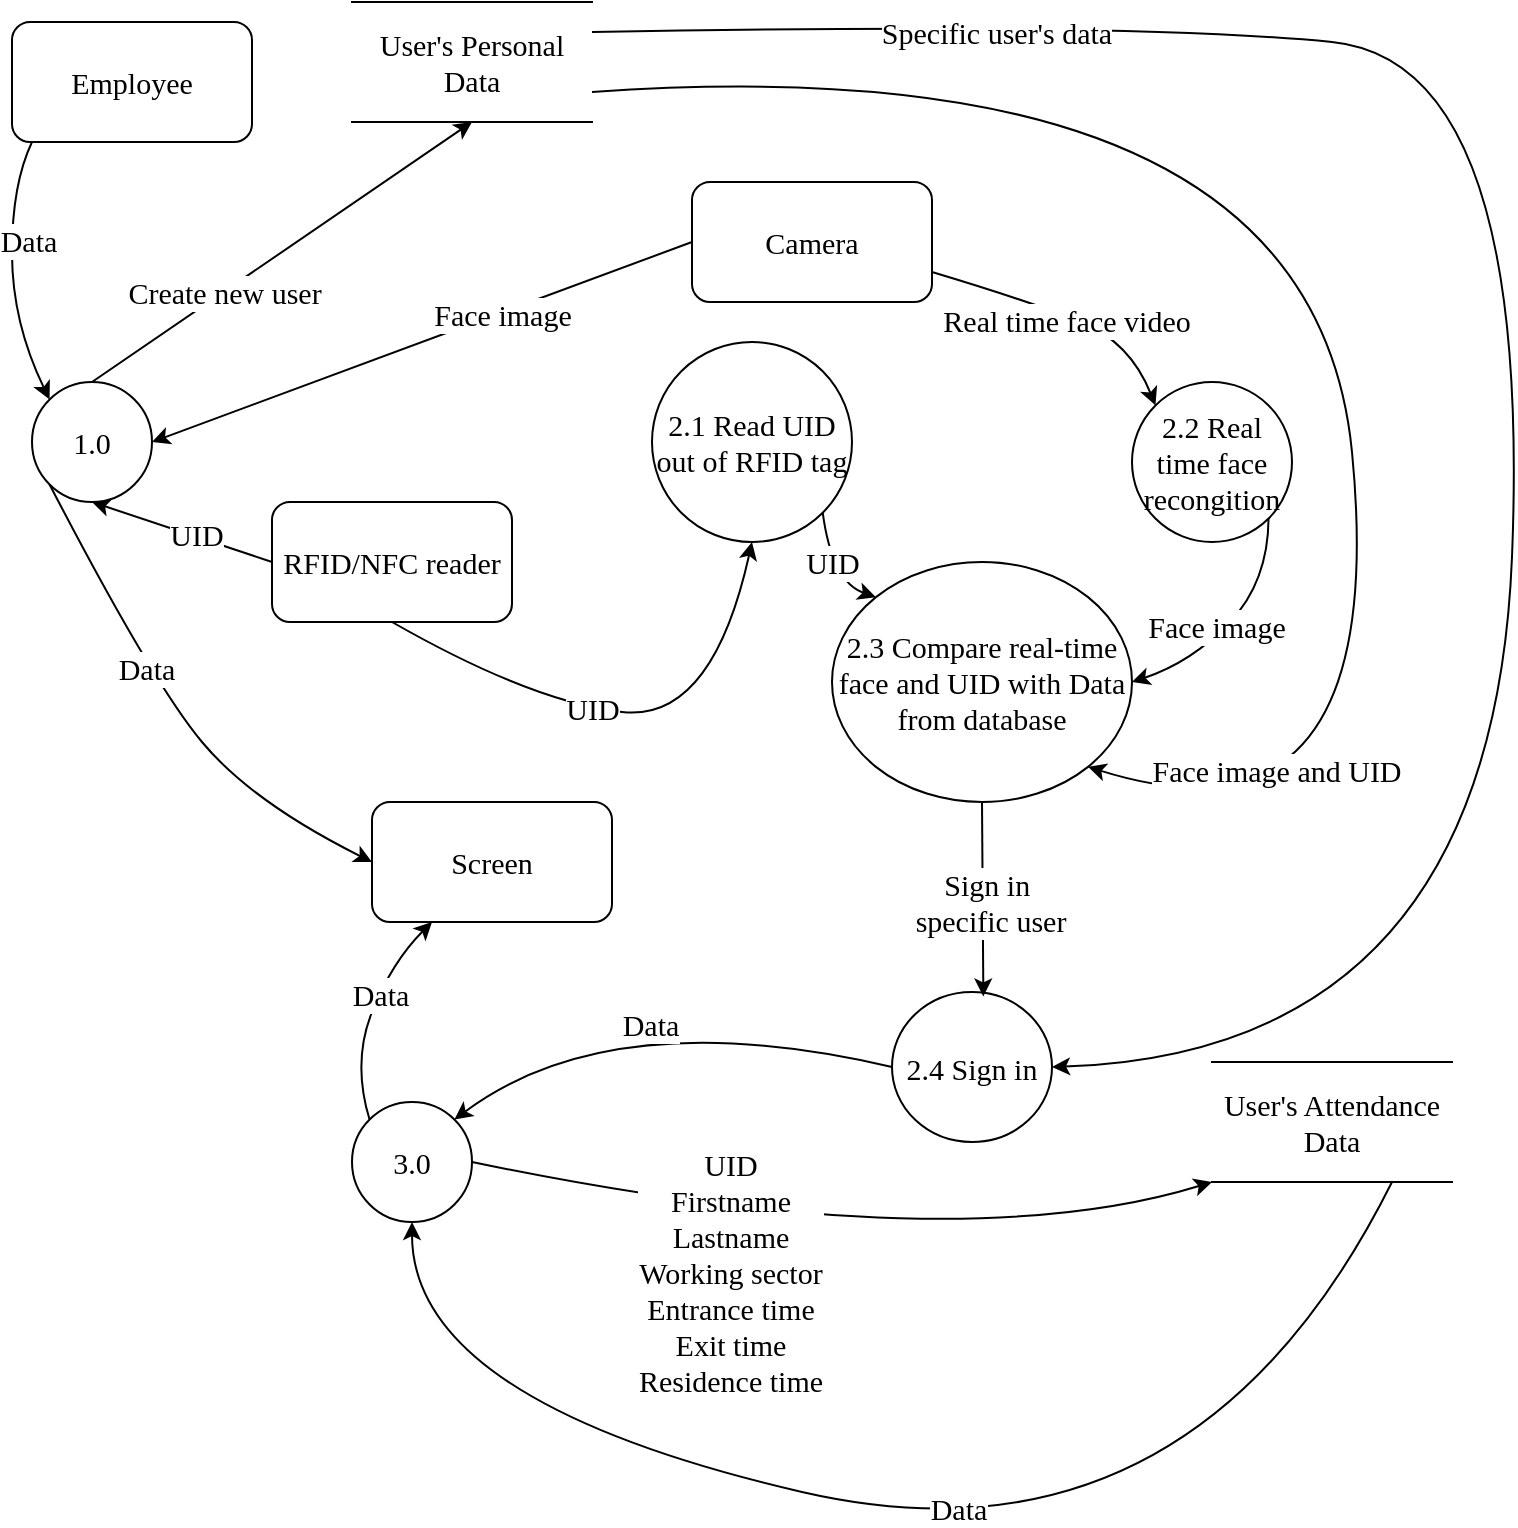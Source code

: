 <mxfile version="19.0.3" type="device"><diagram id="48Ti4a2o96BWrbXMQiaO" name="Page-1"><mxGraphModel dx="1037" dy="640" grid="1" gridSize="10" guides="1" tooltips="1" connect="1" arrows="1" fold="1" page="1" pageScale="1" pageWidth="827" pageHeight="1169" math="0" shadow="0"><root><mxCell id="0"/><mxCell id="1" parent="0"/><mxCell id="D2a95OKzljxfDCXw_Kl4-2" value="User's Personal Data" style="shape=partialRectangle;whiteSpace=wrap;html=1;left=0;right=0;fillColor=none;fontFamily=Times New Roman;fontSize=15;" parent="1" vertex="1"><mxGeometry x="240" y="30" width="120" height="60" as="geometry"/></mxCell><mxCell id="D2a95OKzljxfDCXw_Kl4-3" value="Employee" style="rounded=1;whiteSpace=wrap;html=1;fontFamily=Times New Roman;fontSize=15;" parent="1" vertex="1"><mxGeometry x="70" y="40" width="120" height="60" as="geometry"/></mxCell><mxCell id="D2a95OKzljxfDCXw_Kl4-20" style="edgeStyle=orthogonalEdgeStyle;rounded=0;orthogonalLoop=1;jettySize=auto;html=1;exitX=0.5;exitY=0;exitDx=0;exitDy=0;fontFamily=Times New Roman;fontSize=15;" parent="1" edge="1"><mxGeometry relative="1" as="geometry"><mxPoint x="410" y="250" as="targetPoint"/></mxGeometry></mxCell><mxCell id="D2a95OKzljxfDCXw_Kl4-25" value="Card's informations" style="edgeLabel;html=1;align=center;verticalAlign=middle;resizable=0;points=[];fontSize=15;fontFamily=Times New Roman;" parent="D2a95OKzljxfDCXw_Kl4-20" vertex="1" connectable="0"><mxGeometry x="-0.236" y="1" relative="1" as="geometry"><mxPoint y="22" as="offset"/></mxGeometry></mxCell><mxCell id="D2a95OKzljxfDCXw_Kl4-8" value="2.3 Compare real-time face and UID with Data from database" style="ellipse;whiteSpace=wrap;html=1;fontFamily=Times New Roman;fontSize=15;" parent="1" vertex="1"><mxGeometry x="480" y="310" width="150" height="120" as="geometry"/></mxCell><mxCell id="D2a95OKzljxfDCXw_Kl4-10" value="Camera" style="rounded=1;whiteSpace=wrap;html=1;fontFamily=Times New Roman;fontSize=15;" parent="1" vertex="1"><mxGeometry x="410" y="120" width="120" height="60" as="geometry"/></mxCell><mxCell id="D2a95OKzljxfDCXw_Kl4-11" value="Screen" style="rounded=1;whiteSpace=wrap;html=1;fontFamily=Times New Roman;fontSize=15;" parent="1" vertex="1"><mxGeometry x="250" y="430" width="120" height="60" as="geometry"/></mxCell><mxCell id="D2a95OKzljxfDCXw_Kl4-12" value="RFID/NFC reader" style="rounded=1;whiteSpace=wrap;html=1;fontFamily=Times New Roman;fontSize=15;" parent="1" vertex="1"><mxGeometry x="200" y="280" width="120" height="60" as="geometry"/></mxCell><mxCell id="D2a95OKzljxfDCXw_Kl4-15" value="" style="curved=1;endArrow=classic;html=1;rounded=0;fontFamily=Times New Roman;fontSize=15;exitX=0;exitY=1;exitDx=0;exitDy=0;entryX=0;entryY=0;entryDx=0;entryDy=0;" parent="1" target="D2a95OKzljxfDCXw_Kl4-47" edge="1"><mxGeometry width="50" height="50" relative="1" as="geometry"><mxPoint x="80" y="100" as="sourcePoint"/><mxPoint x="77.574" y="291.716" as="targetPoint"/><Array as="points"><mxPoint x="70" y="121"/><mxPoint x="70" y="190"/></Array></mxGeometry></mxCell><mxCell id="D2a95OKzljxfDCXw_Kl4-41" value="Data" style="edgeLabel;html=1;align=center;verticalAlign=middle;resizable=0;points=[];fontSize=15;fontFamily=Times New Roman;" parent="D2a95OKzljxfDCXw_Kl4-15" vertex="1" connectable="0"><mxGeometry x="-0.002" y="1" relative="1" as="geometry"><mxPoint x="7" y="-16" as="offset"/></mxGeometry></mxCell><mxCell id="D2a95OKzljxfDCXw_Kl4-16" value="" style="curved=1;endArrow=classic;html=1;rounded=0;fontFamily=Times New Roman;fontSize=15;exitX=0;exitY=0.5;exitDx=0;exitDy=0;entryX=0.5;entryY=1;entryDx=0;entryDy=0;" parent="1" source="D2a95OKzljxfDCXw_Kl4-12" target="D2a95OKzljxfDCXw_Kl4-47" edge="1"><mxGeometry width="50" height="50" relative="1" as="geometry"><mxPoint x="220" y="440" as="sourcePoint"/><mxPoint x="350" y="400" as="targetPoint"/><Array as="points"/></mxGeometry></mxCell><mxCell id="D2a95OKzljxfDCXw_Kl4-22" value="UID" style="edgeLabel;html=1;align=center;verticalAlign=middle;resizable=0;points=[];fontSize=15;fontFamily=Times New Roman;" parent="D2a95OKzljxfDCXw_Kl4-16" vertex="1" connectable="0"><mxGeometry x="-0.133" y="-1" relative="1" as="geometry"><mxPoint as="offset"/></mxGeometry></mxCell><mxCell id="D2a95OKzljxfDCXw_Kl4-17" value="" style="curved=1;endArrow=classic;html=1;rounded=0;fontFamily=Times New Roman;fontSize=15;entryX=1;entryY=0.5;entryDx=0;entryDy=0;exitX=0;exitY=0.5;exitDx=0;exitDy=0;" parent="1" source="D2a95OKzljxfDCXw_Kl4-10" target="D2a95OKzljxfDCXw_Kl4-47" edge="1"><mxGeometry width="50" height="50" relative="1" as="geometry"><mxPoint x="540" y="160" as="sourcePoint"/><mxPoint x="630" y="260" as="targetPoint"/><Array as="points"/></mxGeometry></mxCell><mxCell id="D2a95OKzljxfDCXw_Kl4-32" value="Face image" style="edgeLabel;html=1;align=center;verticalAlign=middle;resizable=0;points=[];fontSize=15;fontFamily=Times New Roman;" parent="D2a95OKzljxfDCXw_Kl4-17" vertex="1" connectable="0"><mxGeometry x="-0.293" y="1" relative="1" as="geometry"><mxPoint y="-1" as="offset"/></mxGeometry></mxCell><mxCell id="D2a95OKzljxfDCXw_Kl4-23" value="" style="curved=1;endArrow=classic;html=1;rounded=0;fontFamily=Times New Roman;fontSize=15;exitX=0.5;exitY=0;exitDx=0;exitDy=0;entryX=0.5;entryY=1;entryDx=0;entryDy=0;" parent="1" source="D2a95OKzljxfDCXw_Kl4-47" target="D2a95OKzljxfDCXw_Kl4-2" edge="1"><mxGeometry width="50" height="50" relative="1" as="geometry"><mxPoint x="410" y="170" as="sourcePoint"/><mxPoint x="490" y="110" as="targetPoint"/><Array as="points"/></mxGeometry></mxCell><mxCell id="D2a95OKzljxfDCXw_Kl4-26" value="Create new user" style="edgeLabel;html=1;align=center;verticalAlign=middle;resizable=0;points=[];fontSize=15;fontFamily=Times New Roman;" parent="D2a95OKzljxfDCXw_Kl4-23" vertex="1" connectable="0"><mxGeometry x="-0.311" relative="1" as="geometry"><mxPoint as="offset"/></mxGeometry></mxCell><mxCell id="D2a95OKzljxfDCXw_Kl4-47" value="1.0" style="ellipse;whiteSpace=wrap;html=1;fontFamily=Times New Roman;fontSize=15;" parent="1" vertex="1"><mxGeometry x="80" y="220" width="60" height="60" as="geometry"/></mxCell><mxCell id="9BydDUy9M2rx86zUnMPT-1" value="" style="curved=1;endArrow=classic;html=1;rounded=0;exitX=0;exitY=1;exitDx=0;exitDy=0;entryX=0;entryY=0.5;entryDx=0;entryDy=0;fontFamily=Times New Roman;fontSize=15;" parent="1" source="D2a95OKzljxfDCXw_Kl4-47" target="D2a95OKzljxfDCXw_Kl4-11" edge="1"><mxGeometry width="50" height="50" relative="1" as="geometry"><mxPoint x="350" y="340" as="sourcePoint"/><mxPoint x="400" y="290" as="targetPoint"/><Array as="points"><mxPoint x="140" y="370"/><mxPoint x="190" y="430"/></Array></mxGeometry></mxCell><mxCell id="9BydDUy9M2rx86zUnMPT-2" value="Data" style="edgeLabel;html=1;align=center;verticalAlign=middle;resizable=0;points=[];fontFamily=Times New Roman;fontSize=15;" parent="9BydDUy9M2rx86zUnMPT-1" vertex="1" connectable="0"><mxGeometry x="0.011" y="6" relative="1" as="geometry"><mxPoint x="-20" y="-17" as="offset"/></mxGeometry></mxCell><mxCell id="9BydDUy9M2rx86zUnMPT-4" value="2.4 Sign in" style="ellipse;whiteSpace=wrap;html=1;fontFamily=Times New Roman;fontSize=15;" parent="1" vertex="1"><mxGeometry x="510" y="525" width="80" height="75" as="geometry"/></mxCell><mxCell id="9BydDUy9M2rx86zUnMPT-5" value="2.2 Real time face recongition" style="ellipse;whiteSpace=wrap;html=1;fontFamily=Times New Roman;fontSize=15;" parent="1" vertex="1"><mxGeometry x="630" y="220" width="80" height="80" as="geometry"/></mxCell><mxCell id="9BydDUy9M2rx86zUnMPT-8" value="2.1 Read UID out of RFID tag" style="ellipse;whiteSpace=wrap;html=1;fontFamily=Times New Roman;fontSize=15;" parent="1" vertex="1"><mxGeometry x="390" y="200" width="100" height="100" as="geometry"/></mxCell><mxCell id="9BydDUy9M2rx86zUnMPT-9" value="3.0" style="ellipse;whiteSpace=wrap;html=1;fontFamily=Times New Roman;fontSize=15;" parent="1" vertex="1"><mxGeometry x="240" y="580" width="60" height="60" as="geometry"/></mxCell><mxCell id="9BydDUy9M2rx86zUnMPT-10" value="" style="curved=1;endArrow=classic;html=1;rounded=0;fontFamily=Times New Roman;fontSize=15;exitX=0.5;exitY=1;exitDx=0;exitDy=0;" parent="1" source="D2a95OKzljxfDCXw_Kl4-12" edge="1"><mxGeometry width="50" height="50" relative="1" as="geometry"><mxPoint x="370" y="410" as="sourcePoint"/><mxPoint x="440" y="300" as="targetPoint"/><Array as="points"><mxPoint x="330" y="380"/><mxPoint x="420" y="390"/></Array></mxGeometry></mxCell><mxCell id="9BydDUy9M2rx86zUnMPT-13" value="UID" style="edgeLabel;html=1;align=center;verticalAlign=middle;resizable=0;points=[];fontSize=15;fontFamily=Times New Roman;" parent="9BydDUy9M2rx86zUnMPT-10" vertex="1" connectable="0"><mxGeometry x="-0.16" y="1" relative="1" as="geometry"><mxPoint as="offset"/></mxGeometry></mxCell><mxCell id="9BydDUy9M2rx86zUnMPT-11" value="" style="curved=1;endArrow=classic;html=1;rounded=0;fontFamily=Times New Roman;fontSize=15;entryX=0;entryY=0;entryDx=0;entryDy=0;exitX=1;exitY=0.75;exitDx=0;exitDy=0;" parent="1" source="D2a95OKzljxfDCXw_Kl4-10" target="9BydDUy9M2rx86zUnMPT-5" edge="1"><mxGeometry width="50" height="50" relative="1" as="geometry"><mxPoint x="490" y="390" as="sourcePoint"/><mxPoint x="540" y="340" as="targetPoint"/><Array as="points"><mxPoint x="580" y="180"/><mxPoint x="629" y="200"/></Array></mxGeometry></mxCell><mxCell id="9BydDUy9M2rx86zUnMPT-12" value="Real time face video" style="edgeLabel;html=1;align=center;verticalAlign=middle;resizable=0;points=[];fontSize=15;fontFamily=Times New Roman;" parent="9BydDUy9M2rx86zUnMPT-11" vertex="1" connectable="0"><mxGeometry x="-0.309" relative="1" as="geometry"><mxPoint x="21" y="10" as="offset"/></mxGeometry></mxCell><mxCell id="9BydDUy9M2rx86zUnMPT-14" value="" style="curved=1;endArrow=classic;html=1;rounded=0;fontFamily=Times New Roman;fontSize=15;exitX=1;exitY=1;exitDx=0;exitDy=0;entryX=0;entryY=0;entryDx=0;entryDy=0;" parent="1" source="9BydDUy9M2rx86zUnMPT-8" target="D2a95OKzljxfDCXw_Kl4-8" edge="1"><mxGeometry width="50" height="50" relative="1" as="geometry"><mxPoint x="490" y="340" as="sourcePoint"/><mxPoint x="540" y="290" as="targetPoint"/><Array as="points"><mxPoint x="480" y="320"/></Array></mxGeometry></mxCell><mxCell id="9BydDUy9M2rx86zUnMPT-16" value="UID" style="edgeLabel;html=1;align=center;verticalAlign=middle;resizable=0;points=[];fontSize=15;fontFamily=Times New Roman;" parent="9BydDUy9M2rx86zUnMPT-14" vertex="1" connectable="0"><mxGeometry x="-0.119" y="1" relative="1" as="geometry"><mxPoint y="-1" as="offset"/></mxGeometry></mxCell><mxCell id="9BydDUy9M2rx86zUnMPT-17" value="" style="curved=1;endArrow=classic;html=1;rounded=0;fontFamily=Times New Roman;fontSize=15;exitX=1;exitY=1;exitDx=0;exitDy=0;entryX=1;entryY=0.5;entryDx=0;entryDy=0;" parent="1" source="9BydDUy9M2rx86zUnMPT-5" target="D2a95OKzljxfDCXw_Kl4-8" edge="1"><mxGeometry width="50" height="50" relative="1" as="geometry"><mxPoint x="760" y="370" as="sourcePoint"/><mxPoint x="710" y="420" as="targetPoint"/><Array as="points"><mxPoint x="698" y="320"/><mxPoint x="660" y="360"/></Array></mxGeometry></mxCell><mxCell id="9BydDUy9M2rx86zUnMPT-18" value="Face image" style="edgeLabel;html=1;align=center;verticalAlign=middle;resizable=0;points=[];fontSize=15;fontFamily=Times New Roman;" parent="9BydDUy9M2rx86zUnMPT-17" vertex="1" connectable="0"><mxGeometry x="0.1" y="-4" relative="1" as="geometry"><mxPoint as="offset"/></mxGeometry></mxCell><mxCell id="9BydDUy9M2rx86zUnMPT-19" value="" style="curved=1;endArrow=classic;html=1;rounded=0;fontFamily=Times New Roman;fontSize=15;exitX=1;exitY=0.75;exitDx=0;exitDy=0;entryX=1;entryY=1;entryDx=0;entryDy=0;" parent="1" source="D2a95OKzljxfDCXw_Kl4-2" target="D2a95OKzljxfDCXw_Kl4-8" edge="1"><mxGeometry width="50" height="50" relative="1" as="geometry"><mxPoint x="570" y="100" as="sourcePoint"/><mxPoint x="620" y="50" as="targetPoint"/><Array as="points"><mxPoint x="720" y="50"/><mxPoint x="760" y="460"/></Array></mxGeometry></mxCell><mxCell id="9BydDUy9M2rx86zUnMPT-20" value="Face image and UID" style="edgeLabel;html=1;align=center;verticalAlign=middle;resizable=0;points=[];fontSize=15;fontFamily=Times New Roman;" parent="9BydDUy9M2rx86zUnMPT-19" vertex="1" connectable="0"><mxGeometry x="0.837" y="-7" relative="1" as="geometry"><mxPoint x="19" y="-15" as="offset"/></mxGeometry></mxCell><mxCell id="9BydDUy9M2rx86zUnMPT-21" value="" style="curved=1;endArrow=classic;html=1;rounded=0;fontFamily=Times New Roman;fontSize=15;exitX=0.5;exitY=1;exitDx=0;exitDy=0;entryX=0.571;entryY=0.03;entryDx=0;entryDy=0;entryPerimeter=0;" parent="1" source="D2a95OKzljxfDCXw_Kl4-8" target="9BydDUy9M2rx86zUnMPT-4" edge="1"><mxGeometry width="50" height="50" relative="1" as="geometry"><mxPoint x="550" y="490" as="sourcePoint"/><mxPoint x="500" y="540" as="targetPoint"/><Array as="points"/></mxGeometry></mxCell><mxCell id="9BydDUy9M2rx86zUnMPT-24" value="Sign in&amp;nbsp;&lt;br&gt;specific user" style="edgeLabel;html=1;align=center;verticalAlign=middle;resizable=0;points=[];fontSize=15;fontFamily=Times New Roman;" parent="9BydDUy9M2rx86zUnMPT-21" vertex="1" connectable="0"><mxGeometry x="0.301" y="2" relative="1" as="geometry"><mxPoint x="1" y="-14" as="offset"/></mxGeometry></mxCell><mxCell id="9BydDUy9M2rx86zUnMPT-22" value="" style="curved=1;endArrow=classic;html=1;rounded=0;fontFamily=Times New Roman;fontSize=15;entryX=1;entryY=0;entryDx=0;entryDy=0;exitX=0;exitY=0.5;exitDx=0;exitDy=0;" parent="1" source="9BydDUy9M2rx86zUnMPT-4" target="9BydDUy9M2rx86zUnMPT-9" edge="1"><mxGeometry width="50" height="50" relative="1" as="geometry"><mxPoint x="380" y="570" as="sourcePoint"/><mxPoint x="430" y="520" as="targetPoint"/><Array as="points"><mxPoint x="370" y="530"/></Array></mxGeometry></mxCell><mxCell id="9BydDUy9M2rx86zUnMPT-23" value="Data" style="edgeLabel;html=1;align=center;verticalAlign=middle;resizable=0;points=[];fontSize=15;fontFamily=Times New Roman;" parent="9BydDUy9M2rx86zUnMPT-22" vertex="1" connectable="0"><mxGeometry x="0.159" y="-2" relative="1" as="geometry"><mxPoint x="15" y="12" as="offset"/></mxGeometry></mxCell><mxCell id="9BydDUy9M2rx86zUnMPT-26" value="User's Attendance&lt;br&gt;Data" style="shape=partialRectangle;whiteSpace=wrap;html=1;left=0;right=0;fillColor=none;fontFamily=Times New Roman;fontSize=15;" parent="1" vertex="1"><mxGeometry x="670" y="560" width="120" height="60" as="geometry"/></mxCell><mxCell id="9BydDUy9M2rx86zUnMPT-30" value="" style="curved=1;endArrow=classic;html=1;rounded=0;fontFamily=Times New Roman;fontSize=15;entryX=0;entryY=1;entryDx=0;entryDy=0;exitX=1;exitY=0.5;exitDx=0;exitDy=0;" parent="1" source="9BydDUy9M2rx86zUnMPT-9" target="9BydDUy9M2rx86zUnMPT-26" edge="1"><mxGeometry width="50" height="50" relative="1" as="geometry"><mxPoint x="540" y="710" as="sourcePoint"/><mxPoint x="590" y="660" as="targetPoint"/><Array as="points"><mxPoint x="540" y="660"/></Array></mxGeometry></mxCell><mxCell id="9BydDUy9M2rx86zUnMPT-31" value="UID&lt;br&gt;Firstname&lt;br&gt;Lastname&lt;br&gt;Working sector&lt;br&gt;Entrance time&lt;br&gt;Exit time&lt;br&gt;Residence time" style="edgeLabel;html=1;align=center;verticalAlign=middle;resizable=0;points=[];fontSize=15;fontFamily=Times New Roman;" parent="9BydDUy9M2rx86zUnMPT-30" vertex="1" connectable="0"><mxGeometry x="-0.355" y="23" relative="1" as="geometry"><mxPoint x="4" y="52" as="offset"/></mxGeometry></mxCell><mxCell id="9BydDUy9M2rx86zUnMPT-32" value="" style="curved=1;endArrow=classic;html=1;rounded=0;fontFamily=Times New Roman;fontSize=15;exitX=0.75;exitY=1;exitDx=0;exitDy=0;entryX=0.5;entryY=1;entryDx=0;entryDy=0;" parent="1" source="9BydDUy9M2rx86zUnMPT-26" target="9BydDUy9M2rx86zUnMPT-9" edge="1"><mxGeometry width="50" height="50" relative="1" as="geometry"><mxPoint x="340" y="730" as="sourcePoint"/><mxPoint x="240" y="680" as="targetPoint"/><Array as="points"><mxPoint x="660" y="820"/><mxPoint x="270" y="730"/></Array></mxGeometry></mxCell><mxCell id="9BydDUy9M2rx86zUnMPT-33" value="Data" style="edgeLabel;html=1;align=center;verticalAlign=middle;resizable=0;points=[];fontSize=15;fontFamily=Times New Roman;" parent="9BydDUy9M2rx86zUnMPT-32" vertex="1" connectable="0"><mxGeometry x="0.379" y="-3" relative="1" as="geometry"><mxPoint x="144" y="26" as="offset"/></mxGeometry></mxCell><mxCell id="9BydDUy9M2rx86zUnMPT-34" value="" style="curved=1;endArrow=classic;html=1;rounded=0;fontFamily=Times New Roman;fontSize=15;entryX=0.25;entryY=1;entryDx=0;entryDy=0;exitX=0;exitY=0;exitDx=0;exitDy=0;" parent="1" source="9BydDUy9M2rx86zUnMPT-9" target="D2a95OKzljxfDCXw_Kl4-11" edge="1"><mxGeometry width="50" height="50" relative="1" as="geometry"><mxPoint x="190" y="560" as="sourcePoint"/><mxPoint x="240" y="510" as="targetPoint"/><Array as="points"><mxPoint x="240" y="560"/><mxPoint x="260" y="510"/></Array></mxGeometry></mxCell><mxCell id="9BydDUy9M2rx86zUnMPT-35" value="Data" style="edgeLabel;html=1;align=center;verticalAlign=middle;resizable=0;points=[];fontSize=15;fontFamily=Times New Roman;" parent="9BydDUy9M2rx86zUnMPT-34" vertex="1" connectable="0"><mxGeometry x="0.196" relative="1" as="geometry"><mxPoint as="offset"/></mxGeometry></mxCell><mxCell id="P8dIeVns6tS2s3tl7MHi-1" value="" style="curved=1;endArrow=classic;html=1;rounded=0;fontFamily=Times New Roman;fontSize=15;exitX=1;exitY=0.25;exitDx=0;exitDy=0;entryX=1;entryY=0.5;entryDx=0;entryDy=0;" parent="1" source="D2a95OKzljxfDCXw_Kl4-2" target="9BydDUy9M2rx86zUnMPT-4" edge="1"><mxGeometry width="50" height="50" relative="1" as="geometry"><mxPoint x="540" y="70" as="sourcePoint"/><mxPoint x="590" y="20" as="targetPoint"/><Array as="points"><mxPoint x="630" y="40"/><mxPoint x="830" y="60"/><mxPoint x="810" y="555"/></Array></mxGeometry></mxCell><mxCell id="P8dIeVns6tS2s3tl7MHi-2" value="Specific user's data" style="edgeLabel;html=1;align=center;verticalAlign=middle;resizable=0;points=[];fontSize=15;fontFamily=Times New Roman;" parent="P8dIeVns6tS2s3tl7MHi-1" vertex="1" connectable="0"><mxGeometry x="-0.66" y="-3" relative="1" as="geometry"><mxPoint as="offset"/></mxGeometry></mxCell></root></mxGraphModel></diagram></mxfile>